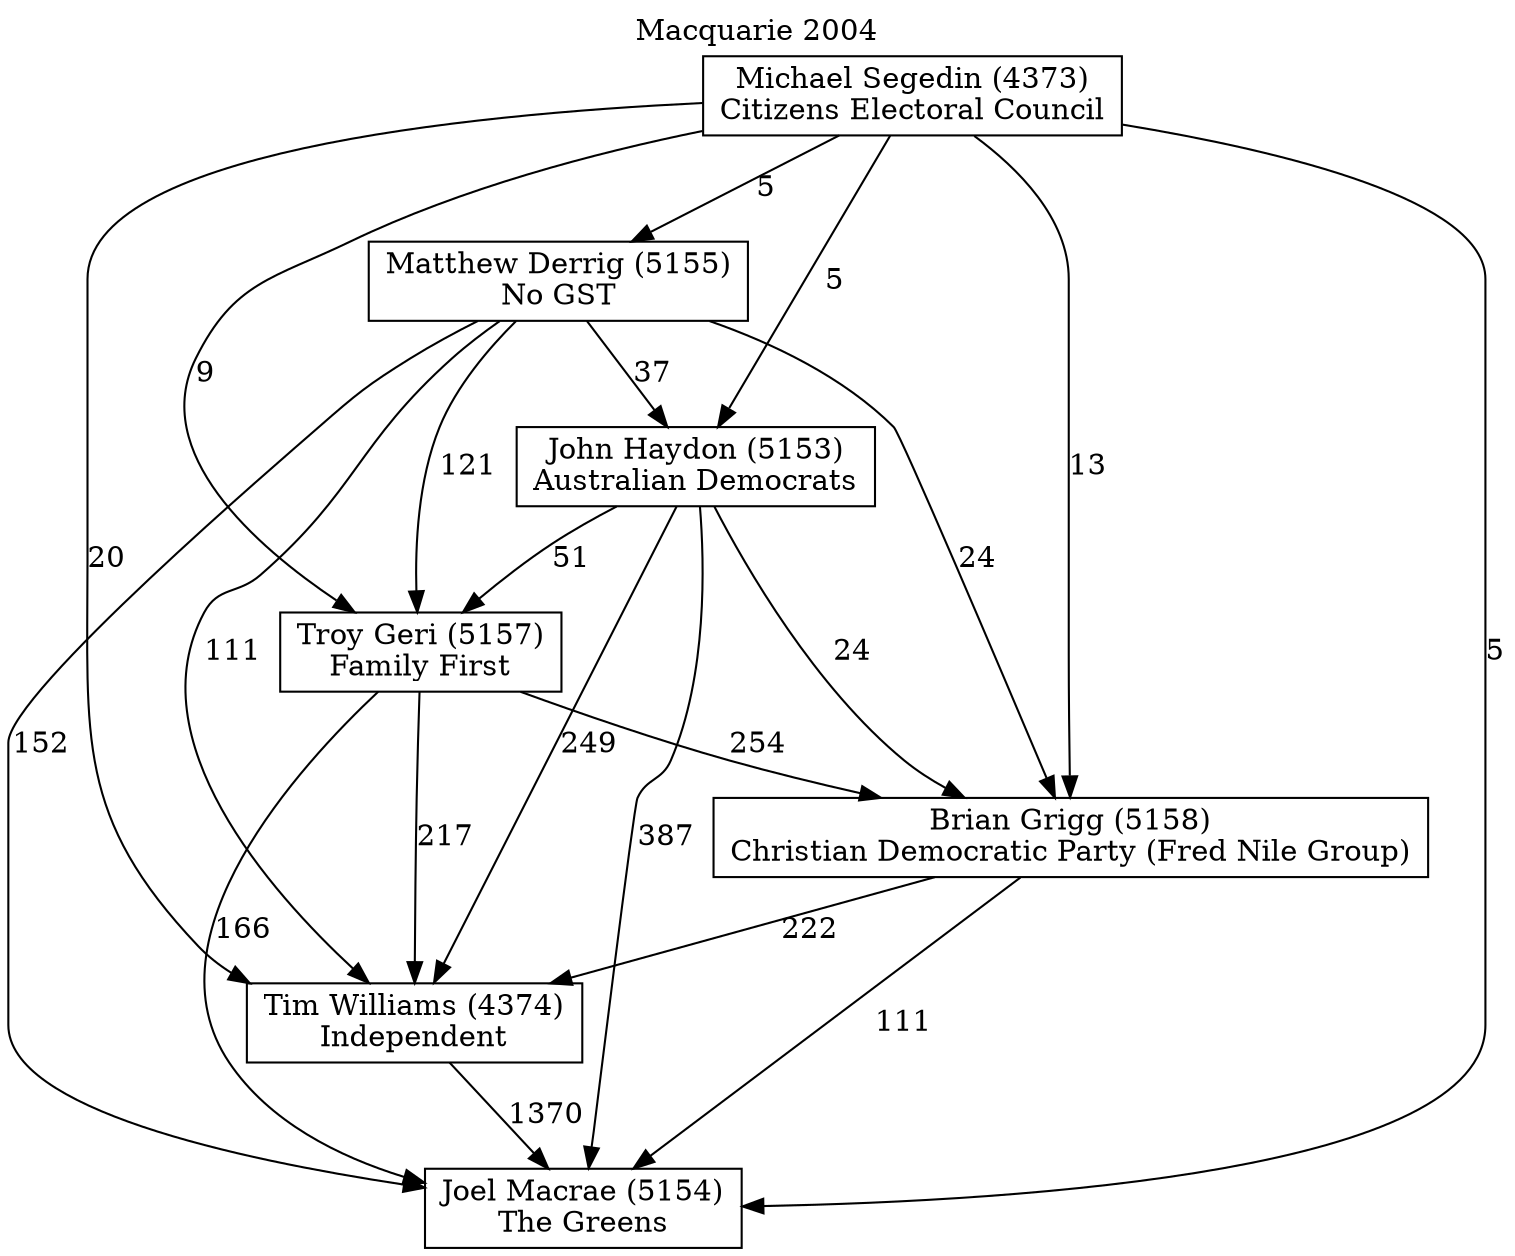 // House preference flow
digraph "Joel Macrae (5154)_Macquarie_2004" {
	graph [label="Macquarie 2004" labelloc=t mclimit=10]
	node [shape=box]
	"Brian Grigg (5158)" [label="Brian Grigg (5158)
Christian Democratic Party (Fred Nile Group)"]
	"Joel Macrae (5154)" [label="Joel Macrae (5154)
The Greens"]
	"John Haydon (5153)" [label="John Haydon (5153)
Australian Democrats"]
	"Matthew Derrig (5155)" [label="Matthew Derrig (5155)
No GST"]
	"Michael Segedin (4373)" [label="Michael Segedin (4373)
Citizens Electoral Council"]
	"Tim Williams (4374)" [label="Tim Williams (4374)
Independent"]
	"Troy Geri (5157)" [label="Troy Geri (5157)
Family First"]
	"Brian Grigg (5158)" -> "Joel Macrae (5154)" [label=111]
	"Brian Grigg (5158)" -> "Tim Williams (4374)" [label=222]
	"John Haydon (5153)" -> "Brian Grigg (5158)" [label=24]
	"John Haydon (5153)" -> "Joel Macrae (5154)" [label=387]
	"John Haydon (5153)" -> "Tim Williams (4374)" [label=249]
	"John Haydon (5153)" -> "Troy Geri (5157)" [label=51]
	"Matthew Derrig (5155)" -> "Brian Grigg (5158)" [label=24]
	"Matthew Derrig (5155)" -> "Joel Macrae (5154)" [label=152]
	"Matthew Derrig (5155)" -> "John Haydon (5153)" [label=37]
	"Matthew Derrig (5155)" -> "Tim Williams (4374)" [label=111]
	"Matthew Derrig (5155)" -> "Troy Geri (5157)" [label=121]
	"Michael Segedin (4373)" -> "Brian Grigg (5158)" [label=13]
	"Michael Segedin (4373)" -> "Joel Macrae (5154)" [label=5]
	"Michael Segedin (4373)" -> "John Haydon (5153)" [label=5]
	"Michael Segedin (4373)" -> "Matthew Derrig (5155)" [label=5]
	"Michael Segedin (4373)" -> "Tim Williams (4374)" [label=20]
	"Michael Segedin (4373)" -> "Troy Geri (5157)" [label=9]
	"Tim Williams (4374)" -> "Joel Macrae (5154)" [label=1370]
	"Troy Geri (5157)" -> "Brian Grigg (5158)" [label=254]
	"Troy Geri (5157)" -> "Joel Macrae (5154)" [label=166]
	"Troy Geri (5157)" -> "Tim Williams (4374)" [label=217]
}
